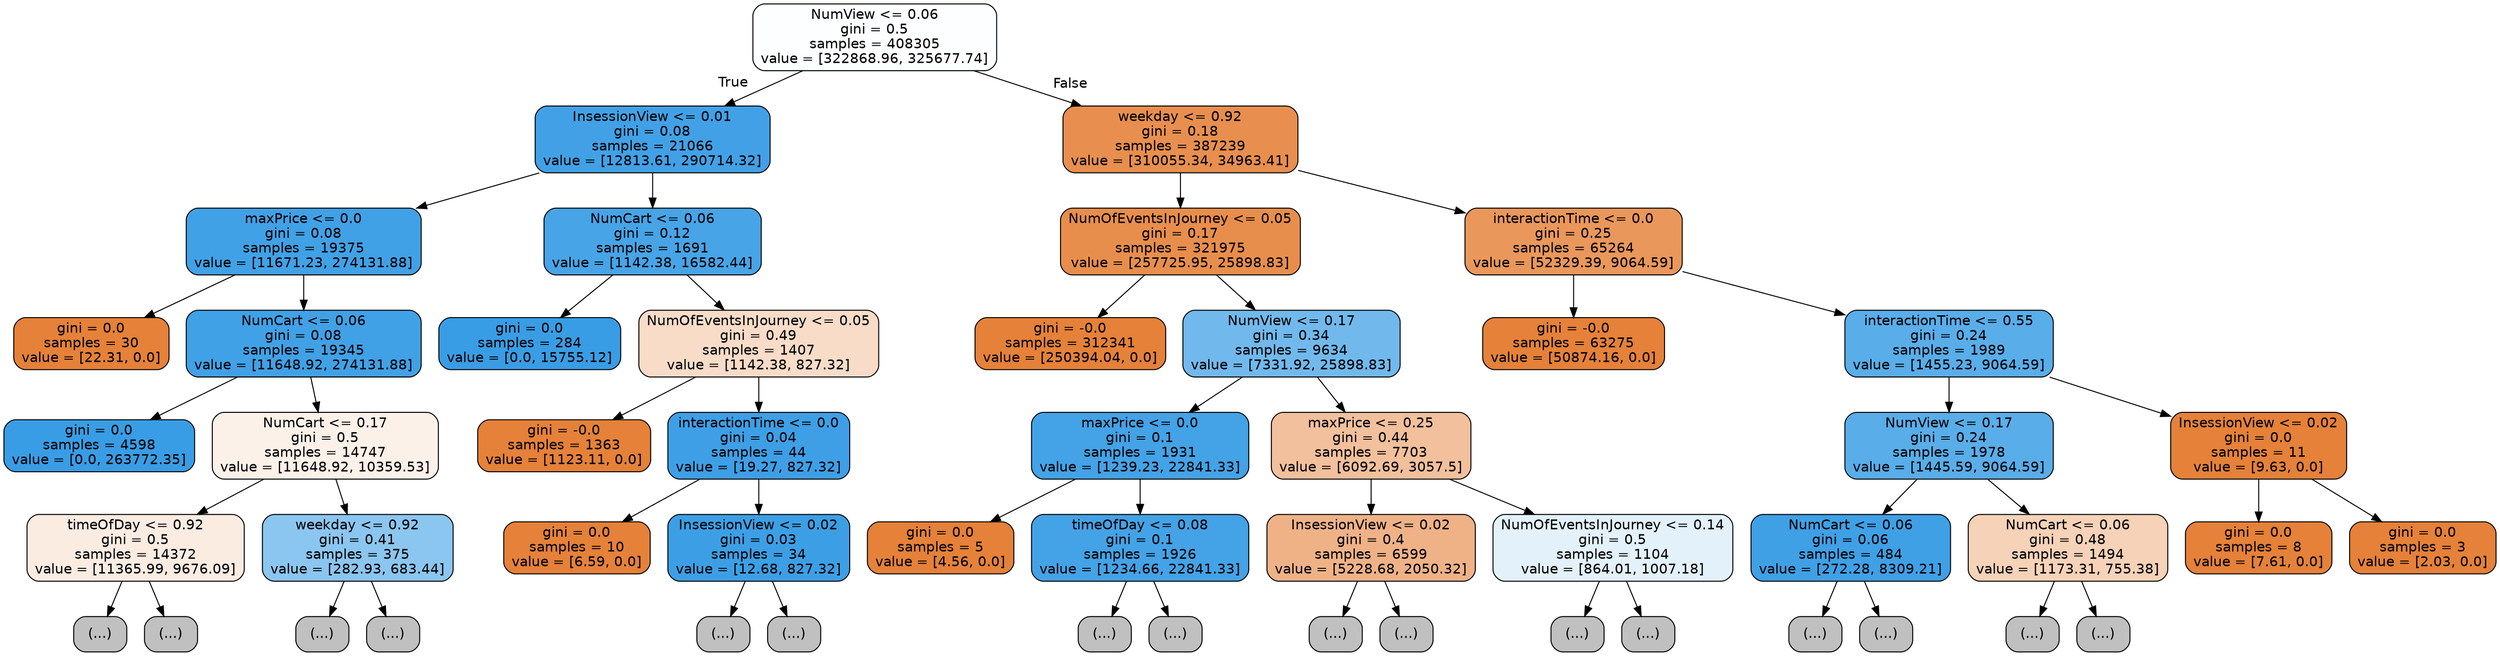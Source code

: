 digraph Tree {
node [shape=box, style="filled, rounded", color="black", fontname="helvetica"] ;
edge [fontname="helvetica"] ;
0 [label="NumView <= 0.06\ngini = 0.5\nsamples = 408305\nvalue = [322868.96, 325677.74]", fillcolor="#fdfeff"] ;
1 [label="InsessionView <= 0.01\ngini = 0.08\nsamples = 21066\nvalue = [12813.61, 290714.32]", fillcolor="#42a1e6"] ;
0 -> 1 [labeldistance=2.5, labelangle=45, headlabel="True"] ;
2 [label="maxPrice <= 0.0\ngini = 0.08\nsamples = 19375\nvalue = [11671.23, 274131.88]", fillcolor="#41a1e6"] ;
1 -> 2 ;
3 [label="gini = 0.0\nsamples = 30\nvalue = [22.31, 0.0]", fillcolor="#e58139"] ;
2 -> 3 ;
4 [label="NumCart <= 0.06\ngini = 0.08\nsamples = 19345\nvalue = [11648.92, 274131.88]", fillcolor="#41a1e6"] ;
2 -> 4 ;
5 [label="gini = 0.0\nsamples = 4598\nvalue = [0.0, 263772.35]", fillcolor="#399de5"] ;
4 -> 5 ;
6 [label="NumCart <= 0.17\ngini = 0.5\nsamples = 14747\nvalue = [11648.92, 10359.53]", fillcolor="#fcf1e9"] ;
4 -> 6 ;
7 [label="timeOfDay <= 0.92\ngini = 0.5\nsamples = 14372\nvalue = [11365.99, 9676.09]", fillcolor="#fbece2"] ;
6 -> 7 ;
8 [label="(...)", fillcolor="#C0C0C0"] ;
7 -> 8 ;
83 [label="(...)", fillcolor="#C0C0C0"] ;
7 -> 83 ;
86 [label="weekday <= 0.92\ngini = 0.41\nsamples = 375\nvalue = [282.93, 683.44]", fillcolor="#8bc6f0"] ;
6 -> 86 ;
87 [label="(...)", fillcolor="#C0C0C0"] ;
86 -> 87 ;
132 [label="(...)", fillcolor="#C0C0C0"] ;
86 -> 132 ;
139 [label="NumCart <= 0.06\ngini = 0.12\nsamples = 1691\nvalue = [1142.38, 16582.44]", fillcolor="#47a4e7"] ;
1 -> 139 ;
140 [label="gini = 0.0\nsamples = 284\nvalue = [0.0, 15755.12]", fillcolor="#399de5"] ;
139 -> 140 ;
141 [label="NumOfEventsInJourney <= 0.05\ngini = 0.49\nsamples = 1407\nvalue = [1142.38, 827.32]", fillcolor="#f8dcc8"] ;
139 -> 141 ;
142 [label="gini = -0.0\nsamples = 1363\nvalue = [1123.11, 0.0]", fillcolor="#e58139"] ;
141 -> 142 ;
143 [label="interactionTime <= 0.0\ngini = 0.04\nsamples = 44\nvalue = [19.27, 827.32]", fillcolor="#3e9fe6"] ;
141 -> 143 ;
144 [label="gini = 0.0\nsamples = 10\nvalue = [6.59, 0.0]", fillcolor="#e58139"] ;
143 -> 144 ;
145 [label="InsessionView <= 0.02\ngini = 0.03\nsamples = 34\nvalue = [12.68, 827.32]", fillcolor="#3c9fe5"] ;
143 -> 145 ;
146 [label="(...)", fillcolor="#C0C0C0"] ;
145 -> 146 ;
167 [label="(...)", fillcolor="#C0C0C0"] ;
145 -> 167 ;
178 [label="weekday <= 0.92\ngini = 0.18\nsamples = 387239\nvalue = [310055.34, 34963.41]", fillcolor="#e88f4f"] ;
0 -> 178 [labeldistance=2.5, labelangle=-45, headlabel="False"] ;
179 [label="NumOfEventsInJourney <= 0.05\ngini = 0.17\nsamples = 321975\nvalue = [257725.95, 25898.83]", fillcolor="#e88e4d"] ;
178 -> 179 ;
180 [label="gini = -0.0\nsamples = 312341\nvalue = [250394.04, 0.0]", fillcolor="#e58139"] ;
179 -> 180 ;
181 [label="NumView <= 0.17\ngini = 0.34\nsamples = 9634\nvalue = [7331.92, 25898.83]", fillcolor="#71b9ec"] ;
179 -> 181 ;
182 [label="maxPrice <= 0.0\ngini = 0.1\nsamples = 1931\nvalue = [1239.23, 22841.33]", fillcolor="#44a2e6"] ;
181 -> 182 ;
183 [label="gini = 0.0\nsamples = 5\nvalue = [4.56, 0.0]", fillcolor="#e58139"] ;
182 -> 183 ;
184 [label="timeOfDay <= 0.08\ngini = 0.1\nsamples = 1926\nvalue = [1234.66, 22841.33]", fillcolor="#44a2e6"] ;
182 -> 184 ;
185 [label="(...)", fillcolor="#C0C0C0"] ;
184 -> 185 ;
192 [label="(...)", fillcolor="#C0C0C0"] ;
184 -> 192 ;
241 [label="maxPrice <= 0.25\ngini = 0.44\nsamples = 7703\nvalue = [6092.69, 3057.5]", fillcolor="#f2c09c"] ;
181 -> 241 ;
242 [label="InsessionView <= 0.02\ngini = 0.4\nsamples = 6599\nvalue = [5228.68, 2050.32]", fillcolor="#efb287"] ;
241 -> 242 ;
243 [label="(...)", fillcolor="#C0C0C0"] ;
242 -> 243 ;
298 [label="(...)", fillcolor="#C0C0C0"] ;
242 -> 298 ;
375 [label="NumOfEventsInJourney <= 0.14\ngini = 0.5\nsamples = 1104\nvalue = [864.01, 1007.18]", fillcolor="#e3f1fb"] ;
241 -> 375 ;
376 [label="(...)", fillcolor="#C0C0C0"] ;
375 -> 376 ;
377 [label="(...)", fillcolor="#C0C0C0"] ;
375 -> 377 ;
426 [label="interactionTime <= 0.0\ngini = 0.25\nsamples = 65264\nvalue = [52329.39, 9064.59]", fillcolor="#ea975b"] ;
178 -> 426 ;
427 [label="gini = -0.0\nsamples = 63275\nvalue = [50874.16, 0.0]", fillcolor="#e58139"] ;
426 -> 427 ;
428 [label="interactionTime <= 0.55\ngini = 0.24\nsamples = 1989\nvalue = [1455.23, 9064.59]", fillcolor="#59ade9"] ;
426 -> 428 ;
429 [label="NumView <= 0.17\ngini = 0.24\nsamples = 1978\nvalue = [1445.59, 9064.59]", fillcolor="#59ade9"] ;
428 -> 429 ;
430 [label="NumCart <= 0.06\ngini = 0.06\nsamples = 484\nvalue = [272.28, 8309.21]", fillcolor="#3fa0e6"] ;
429 -> 430 ;
431 [label="(...)", fillcolor="#C0C0C0"] ;
430 -> 431 ;
432 [label="(...)", fillcolor="#C0C0C0"] ;
430 -> 432 ;
437 [label="NumCart <= 0.06\ngini = 0.48\nsamples = 1494\nvalue = [1173.31, 755.38]", fillcolor="#f6d2b8"] ;
429 -> 437 ;
438 [label="(...)", fillcolor="#C0C0C0"] ;
437 -> 438 ;
445 [label="(...)", fillcolor="#C0C0C0"] ;
437 -> 445 ;
458 [label="InsessionView <= 0.02\ngini = 0.0\nsamples = 11\nvalue = [9.63, 0.0]", fillcolor="#e58139"] ;
428 -> 458 ;
459 [label="gini = 0.0\nsamples = 8\nvalue = [7.61, 0.0]", fillcolor="#e58139"] ;
458 -> 459 ;
460 [label="gini = 0.0\nsamples = 3\nvalue = [2.03, 0.0]", fillcolor="#e58139"] ;
458 -> 460 ;
}